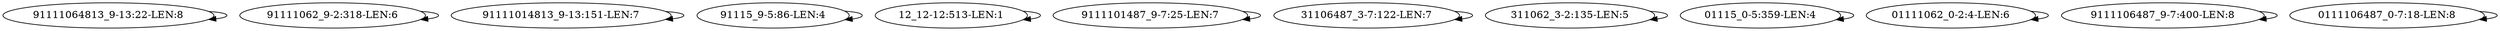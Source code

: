 digraph G {
    "91111064813_9-13:22-LEN:8" -> "91111064813_9-13:22-LEN:8";
    "91111062_9-2:318-LEN:6" -> "91111062_9-2:318-LEN:6";
    "91111014813_9-13:151-LEN:7" -> "91111014813_9-13:151-LEN:7";
    "91115_9-5:86-LEN:4" -> "91115_9-5:86-LEN:4";
    "12_12-12:513-LEN:1" -> "12_12-12:513-LEN:1";
    "9111101487_9-7:25-LEN:7" -> "9111101487_9-7:25-LEN:7";
    "31106487_3-7:122-LEN:7" -> "31106487_3-7:122-LEN:7";
    "311062_3-2:135-LEN:5" -> "311062_3-2:135-LEN:5";
    "01115_0-5:359-LEN:4" -> "01115_0-5:359-LEN:4";
    "01111062_0-2:4-LEN:6" -> "01111062_0-2:4-LEN:6";
    "9111106487_9-7:400-LEN:8" -> "9111106487_9-7:400-LEN:8";
    "0111106487_0-7:18-LEN:8" -> "0111106487_0-7:18-LEN:8";
}

